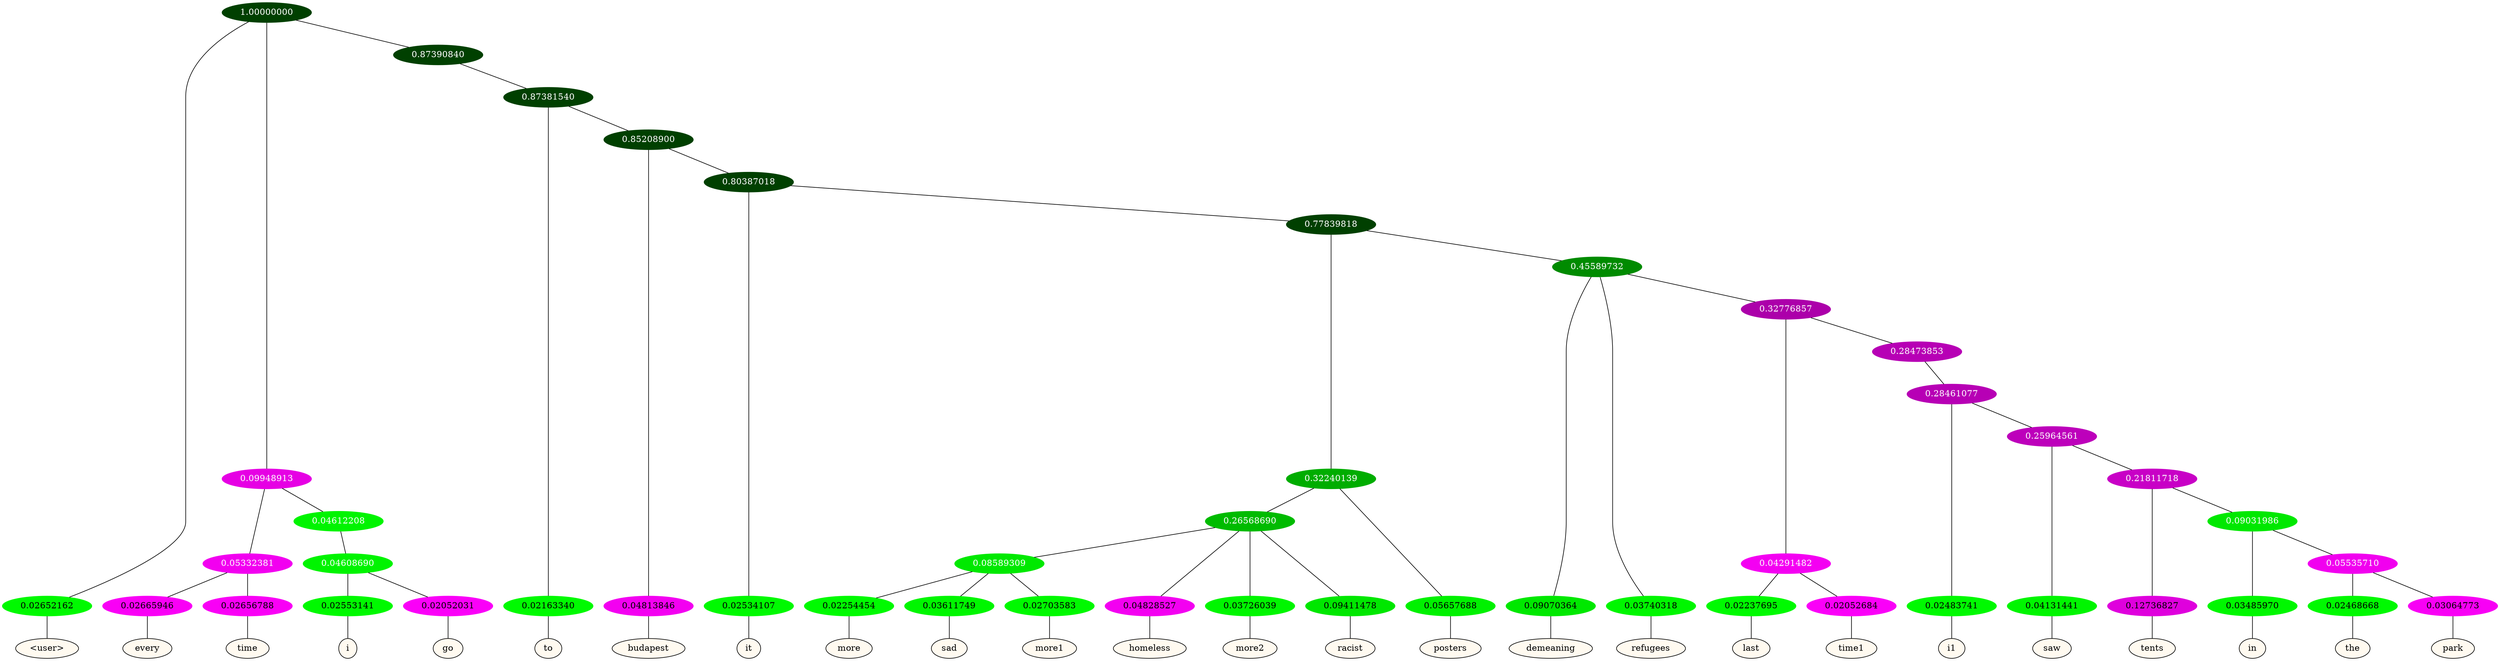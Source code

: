 graph {
	node [format=png height=0.15 nodesep=0.001 ordering=out overlap=prism overlap_scaling=0.01 ranksep=0.001 ratio=0.2 style=filled width=0.15]
	{
		rank=same
		a_w_1 [label="\<user\>" color=black fillcolor=floralwhite style="filled,solid"]
		a_w_7 [label=every color=black fillcolor=floralwhite style="filled,solid"]
		a_w_8 [label=time color=black fillcolor=floralwhite style="filled,solid"]
		a_w_12 [label=i color=black fillcolor=floralwhite style="filled,solid"]
		a_w_13 [label=go color=black fillcolor=floralwhite style="filled,solid"]
		a_w_10 [label=to color=black fillcolor=floralwhite style="filled,solid"]
		a_w_14 [label=budapest color=black fillcolor=floralwhite style="filled,solid"]
		a_w_16 [label=it color=black fillcolor=floralwhite style="filled,solid"]
		a_w_31 [label=more color=black fillcolor=floralwhite style="filled,solid"]
		a_w_32 [label=sad color=black fillcolor=floralwhite style="filled,solid"]
		a_w_33 [label=more1 color=black fillcolor=floralwhite style="filled,solid"]
		a_w_26 [label=homeless color=black fillcolor=floralwhite style="filled,solid"]
		a_w_27 [label=more2 color=black fillcolor=floralwhite style="filled,solid"]
		a_w_28 [label=racist color=black fillcolor=floralwhite style="filled,solid"]
		a_w_21 [label=posters color=black fillcolor=floralwhite style="filled,solid"]
		a_w_22 [label=demeaning color=black fillcolor=floralwhite style="filled,solid"]
		a_w_23 [label=refugees color=black fillcolor=floralwhite style="filled,solid"]
		a_w_34 [label=last color=black fillcolor=floralwhite style="filled,solid"]
		a_w_35 [label=time1 color=black fillcolor=floralwhite style="filled,solid"]
		a_w_37 [label=i1 color=black fillcolor=floralwhite style="filled,solid"]
		a_w_39 [label=saw color=black fillcolor=floralwhite style="filled,solid"]
		a_w_41 [label=tents color=black fillcolor=floralwhite style="filled,solid"]
		a_w_43 [label=in color=black fillcolor=floralwhite style="filled,solid"]
		a_w_45 [label=the color=black fillcolor=floralwhite style="filled,solid"]
		a_w_46 [label=park color=black fillcolor=floralwhite style="filled,solid"]
	}
	a_n_1 -- a_w_1
	a_n_7 -- a_w_7
	a_n_8 -- a_w_8
	a_n_12 -- a_w_12
	a_n_13 -- a_w_13
	a_n_10 -- a_w_10
	a_n_14 -- a_w_14
	a_n_16 -- a_w_16
	a_n_31 -- a_w_31
	a_n_32 -- a_w_32
	a_n_33 -- a_w_33
	a_n_26 -- a_w_26
	a_n_27 -- a_w_27
	a_n_28 -- a_w_28
	a_n_21 -- a_w_21
	a_n_22 -- a_w_22
	a_n_23 -- a_w_23
	a_n_34 -- a_w_34
	a_n_35 -- a_w_35
	a_n_37 -- a_w_37
	a_n_39 -- a_w_39
	a_n_41 -- a_w_41
	a_n_43 -- a_w_43
	a_n_45 -- a_w_45
	a_n_46 -- a_w_46
	{
		rank=same
		a_n_1 [label=0.02652162 color="0.334 1.000 0.973" fontcolor=black]
		a_n_7 [label=0.02665946 color="0.835 1.000 0.973" fontcolor=black]
		a_n_8 [label=0.02656788 color="0.835 1.000 0.973" fontcolor=black]
		a_n_12 [label=0.02553141 color="0.334 1.000 0.974" fontcolor=black]
		a_n_13 [label=0.02052031 color="0.835 1.000 0.979" fontcolor=black]
		a_n_10 [label=0.02163340 color="0.334 1.000 0.978" fontcolor=black]
		a_n_14 [label=0.04813846 color="0.835 1.000 0.952" fontcolor=black]
		a_n_16 [label=0.02534107 color="0.334 1.000 0.975" fontcolor=black]
		a_n_31 [label=0.02254454 color="0.334 1.000 0.977" fontcolor=black]
		a_n_32 [label=0.03611749 color="0.334 1.000 0.964" fontcolor=black]
		a_n_33 [label=0.02703583 color="0.334 1.000 0.973" fontcolor=black]
		a_n_26 [label=0.04828527 color="0.835 1.000 0.952" fontcolor=black]
		a_n_27 [label=0.03726039 color="0.334 1.000 0.963" fontcolor=black]
		a_n_28 [label=0.09411478 color="0.334 1.000 0.906" fontcolor=black]
		a_n_21 [label=0.05657688 color="0.334 1.000 0.943" fontcolor=black]
		a_n_22 [label=0.09070364 color="0.334 1.000 0.909" fontcolor=black]
		a_n_23 [label=0.03740318 color="0.334 1.000 0.963" fontcolor=black]
		a_n_34 [label=0.02237695 color="0.334 1.000 0.978" fontcolor=black]
		a_n_35 [label=0.02052684 color="0.835 1.000 0.979" fontcolor=black]
		a_n_37 [label=0.02483741 color="0.334 1.000 0.975" fontcolor=black]
		a_n_39 [label=0.04131441 color="0.334 1.000 0.959" fontcolor=black]
		a_n_41 [label=0.12736827 color="0.835 1.000 0.873" fontcolor=black]
		a_n_43 [label=0.03485970 color="0.334 1.000 0.965" fontcolor=black]
		a_n_45 [label=0.02468668 color="0.334 1.000 0.975" fontcolor=black]
		a_n_46 [label=0.03064773 color="0.835 1.000 0.969" fontcolor=black]
	}
	a_n_0 [label=1.00000000 color="0.334 1.000 0.250" fontcolor=grey99]
	a_n_0 -- a_n_1
	a_n_2 [label=0.09948913 color="0.835 1.000 0.901" fontcolor=grey99]
	a_n_0 -- a_n_2
	a_n_3 [label=0.87390840 color="0.334 1.000 0.250" fontcolor=grey99]
	a_n_0 -- a_n_3
	a_n_4 [label=0.05332381 color="0.835 1.000 0.947" fontcolor=grey99]
	a_n_2 -- a_n_4
	a_n_5 [label=0.04612208 color="0.334 1.000 0.954" fontcolor=grey99]
	a_n_2 -- a_n_5
	a_n_6 [label=0.87381540 color="0.334 1.000 0.250" fontcolor=grey99]
	a_n_3 -- a_n_6
	a_n_4 -- a_n_7
	a_n_4 -- a_n_8
	a_n_9 [label=0.04608690 color="0.334 1.000 0.954" fontcolor=grey99]
	a_n_5 -- a_n_9
	a_n_6 -- a_n_10
	a_n_11 [label=0.85208900 color="0.334 1.000 0.250" fontcolor=grey99]
	a_n_6 -- a_n_11
	a_n_9 -- a_n_12
	a_n_9 -- a_n_13
	a_n_11 -- a_n_14
	a_n_15 [label=0.80387018 color="0.334 1.000 0.250" fontcolor=grey99]
	a_n_11 -- a_n_15
	a_n_15 -- a_n_16
	a_n_17 [label=0.77839818 color="0.334 1.000 0.250" fontcolor=grey99]
	a_n_15 -- a_n_17
	a_n_18 [label=0.32240139 color="0.334 1.000 0.678" fontcolor=grey99]
	a_n_17 -- a_n_18
	a_n_19 [label=0.45589732 color="0.334 1.000 0.544" fontcolor=grey99]
	a_n_17 -- a_n_19
	a_n_20 [label=0.26568690 color="0.334 1.000 0.734" fontcolor=grey99]
	a_n_18 -- a_n_20
	a_n_18 -- a_n_21
	a_n_19 -- a_n_22
	a_n_19 -- a_n_23
	a_n_24 [label=0.32776857 color="0.835 1.000 0.672" fontcolor=grey99]
	a_n_19 -- a_n_24
	a_n_25 [label=0.08589309 color="0.334 1.000 0.914" fontcolor=grey99]
	a_n_20 -- a_n_25
	a_n_20 -- a_n_26
	a_n_20 -- a_n_27
	a_n_20 -- a_n_28
	a_n_29 [label=0.04291482 color="0.835 1.000 0.957" fontcolor=grey99]
	a_n_24 -- a_n_29
	a_n_30 [label=0.28473853 color="0.835 1.000 0.715" fontcolor=grey99]
	a_n_24 -- a_n_30
	a_n_25 -- a_n_31
	a_n_25 -- a_n_32
	a_n_25 -- a_n_33
	a_n_29 -- a_n_34
	a_n_29 -- a_n_35
	a_n_36 [label=0.28461077 color="0.835 1.000 0.715" fontcolor=grey99]
	a_n_30 -- a_n_36
	a_n_36 -- a_n_37
	a_n_38 [label=0.25964561 color="0.835 1.000 0.740" fontcolor=grey99]
	a_n_36 -- a_n_38
	a_n_38 -- a_n_39
	a_n_40 [label=0.21811718 color="0.835 1.000 0.782" fontcolor=grey99]
	a_n_38 -- a_n_40
	a_n_40 -- a_n_41
	a_n_42 [label=0.09031986 color="0.334 1.000 0.910" fontcolor=grey99]
	a_n_40 -- a_n_42
	a_n_42 -- a_n_43
	a_n_44 [label=0.05535710 color="0.835 1.000 0.945" fontcolor=grey99]
	a_n_42 -- a_n_44
	a_n_44 -- a_n_45
	a_n_44 -- a_n_46
}
